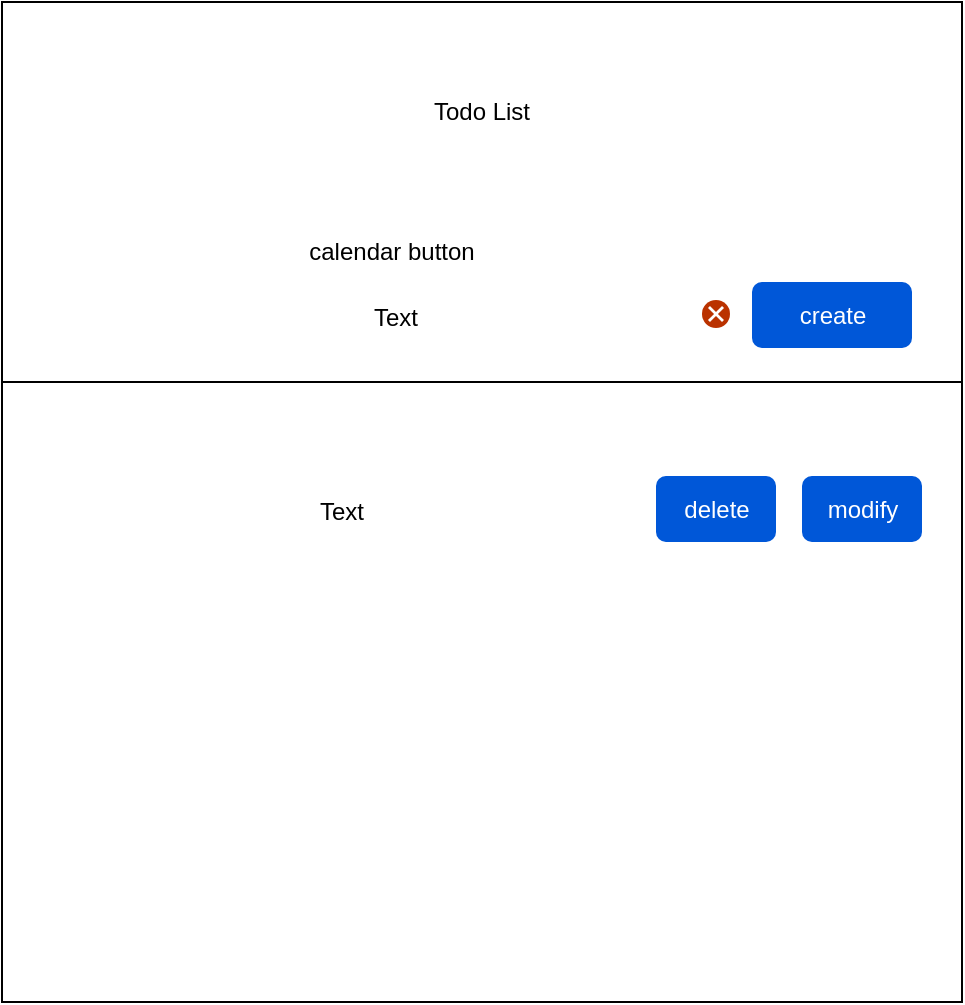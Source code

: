 <mxfile version="20.2.3" type="device"><diagram id="oTv4cFHpKMzt5qAZiZxL" name="페이지-1"><mxGraphModel dx="946" dy="614" grid="1" gridSize="10" guides="1" tooltips="1" connect="1" arrows="1" fold="1" page="1" pageScale="1" pageWidth="827" pageHeight="1169" math="0" shadow="0"><root><mxCell id="0"/><mxCell id="1" parent="0"/><mxCell id="niBf9Xps2Wb7tOzb5nwt-1" value="" style="rounded=0;whiteSpace=wrap;html=1;" vertex="1" parent="1"><mxGeometry x="200" y="100" width="480" height="190" as="geometry"/></mxCell><mxCell id="niBf9Xps2Wb7tOzb5nwt-2" value="" style="rounded=0;whiteSpace=wrap;html=1;" vertex="1" parent="1"><mxGeometry x="200" y="290" width="480" height="310" as="geometry"/></mxCell><mxCell id="niBf9Xps2Wb7tOzb5nwt-3" value="Todo List" style="text;html=1;strokeColor=none;fillColor=none;align=center;verticalAlign=middle;whiteSpace=wrap;rounded=0;" vertex="1" parent="1"><mxGeometry x="340" y="120" width="200" height="70" as="geometry"/></mxCell><mxCell id="niBf9Xps2Wb7tOzb5nwt-6" value="create" style="rounded=1;fillColor=#0057D8;align=center;strokeColor=none;html=1;fontColor=#ffffff;fontSize=12;sketch=0;" vertex="1" parent="1"><mxGeometry x="575" y="240" width="80" height="33" as="geometry"/></mxCell><mxCell id="niBf9Xps2Wb7tOzb5nwt-7" value="" style="html=1;shadow=0;dashed=0;shape=mxgraph.atlassian.close;fillColor=#BA3200;strokeColor=none;html=1;sketch=0;" vertex="1" parent="1"><mxGeometry x="550" y="249" width="14" height="14" as="geometry"/></mxCell><mxCell id="niBf9Xps2Wb7tOzb5nwt-8" value="Text" style="text;html=1;strokeColor=none;fillColor=none;align=center;verticalAlign=middle;whiteSpace=wrap;rounded=0;" vertex="1" parent="1"><mxGeometry x="230" y="243" width="334" height="30" as="geometry"/></mxCell><UserObject label="calendar button" placeholders="1" id="niBf9Xps2Wb7tOzb5nwt-9"><mxCell style="text;html=1;strokeColor=none;fillColor=none;align=center;verticalAlign=middle;whiteSpace=wrap;overflow=hidden;" vertex="1" parent="1"><mxGeometry x="230" y="210" width="330" height="30" as="geometry"/></mxCell></UserObject><mxCell id="niBf9Xps2Wb7tOzb5nwt-12" value="Text" style="text;html=1;strokeColor=none;fillColor=none;align=center;verticalAlign=middle;whiteSpace=wrap;rounded=0;" vertex="1" parent="1"><mxGeometry x="220" y="340" width="300" height="30" as="geometry"/></mxCell><mxCell id="niBf9Xps2Wb7tOzb5nwt-13" value="modify" style="rounded=1;fillColor=#0057D8;align=center;strokeColor=none;html=1;fontColor=#ffffff;fontSize=12;sketch=0;" vertex="1" parent="1"><mxGeometry x="600" y="337" width="60" height="33" as="geometry"/></mxCell><mxCell id="niBf9Xps2Wb7tOzb5nwt-14" value="delete" style="rounded=1;fillColor=#0057D8;align=center;strokeColor=none;html=1;fontColor=#ffffff;fontSize=12;sketch=0;" vertex="1" parent="1"><mxGeometry x="527" y="337" width="60" height="33" as="geometry"/></mxCell></root></mxGraphModel></diagram></mxfile>